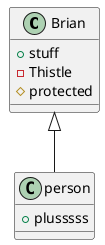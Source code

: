 @startuml Test

class Brian {
    +stuff
    -Thistle
    #protected
}
class person {
    + plusssss
}

Brian <|-- person